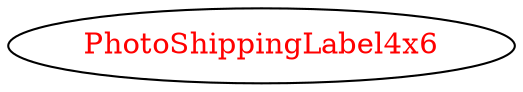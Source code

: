 digraph dependencyGraph {
 concentrate=true;
 ranksep="2.0";
 rankdir="LR"; 
 splines="ortho";
"PhotoShippingLabel4x6" [fontcolor="red"];
}